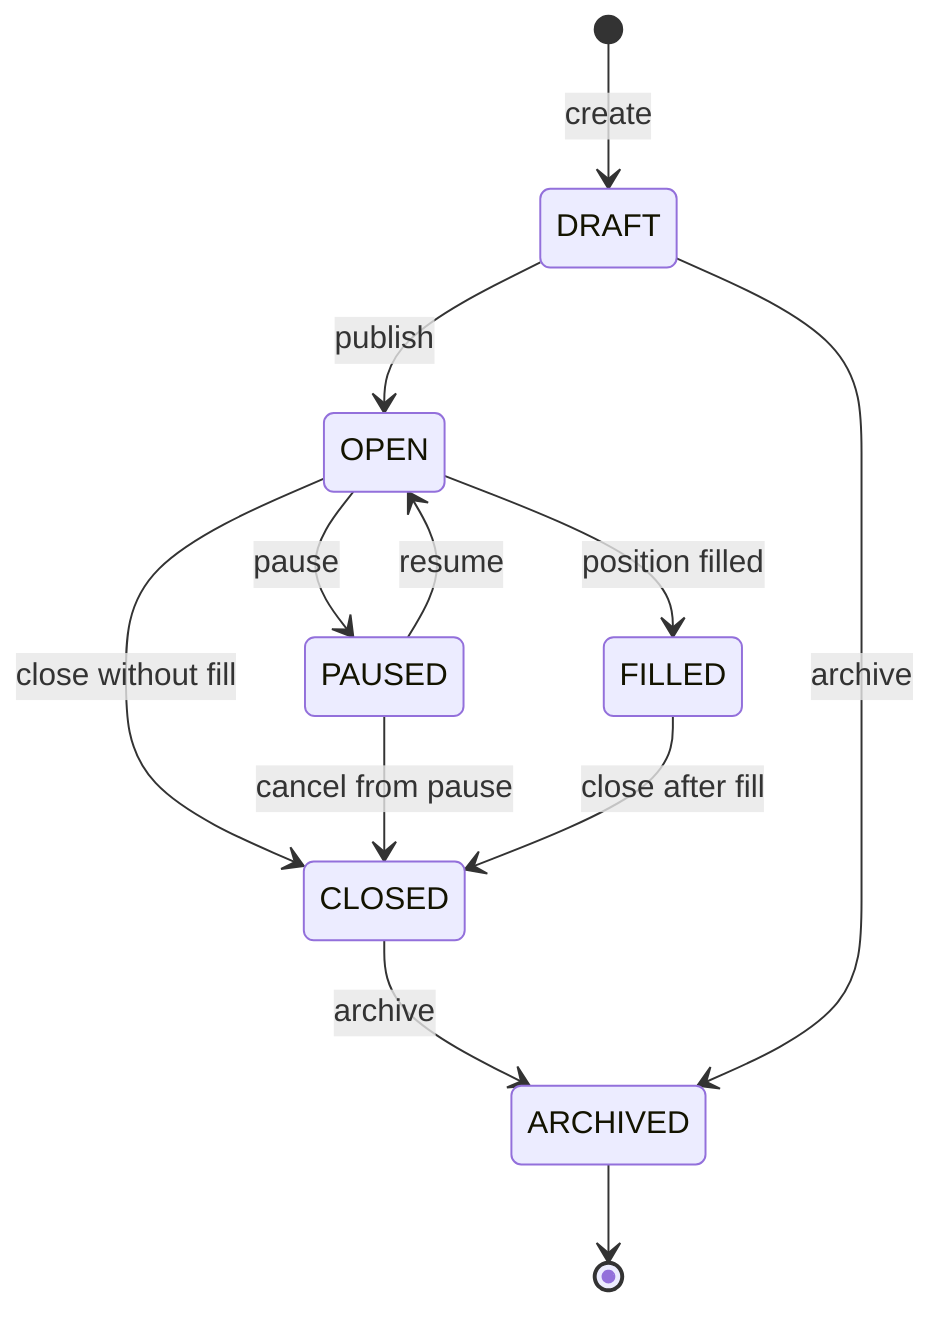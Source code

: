 stateDiagram-v2
    [*] --> DRAFT           : create
    DRAFT --> OPEN          : publish
    OPEN --> PAUSED         : pause
    PAUSED --> OPEN         : resume
    OPEN --> FILLED         : position filled
    OPEN --> CLOSED         : close without fill
    PAUSED --> CLOSED       : cancel from pause
    FILLED --> CLOSED       : close after fill
    CLOSED --> ARCHIVED     : archive
    DRAFT --> ARCHIVED      : archive
    ARCHIVED --> [*]